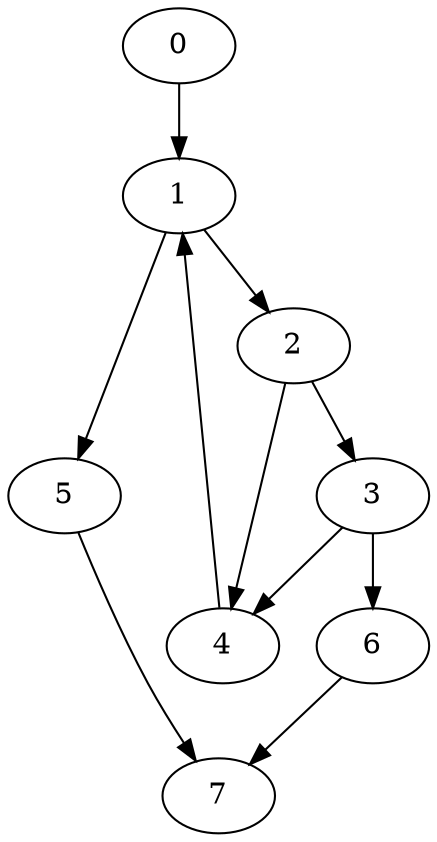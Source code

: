 digraph {
	0
	1
	2
	3
	4
	5
	6
	7
	1 -> 5
	3 -> 6
	5 -> 7
	6 -> 7
	0 -> 1
	4 -> 1
	1 -> 2
	2 -> 3
	2 -> 4
	3 -> 4
}
